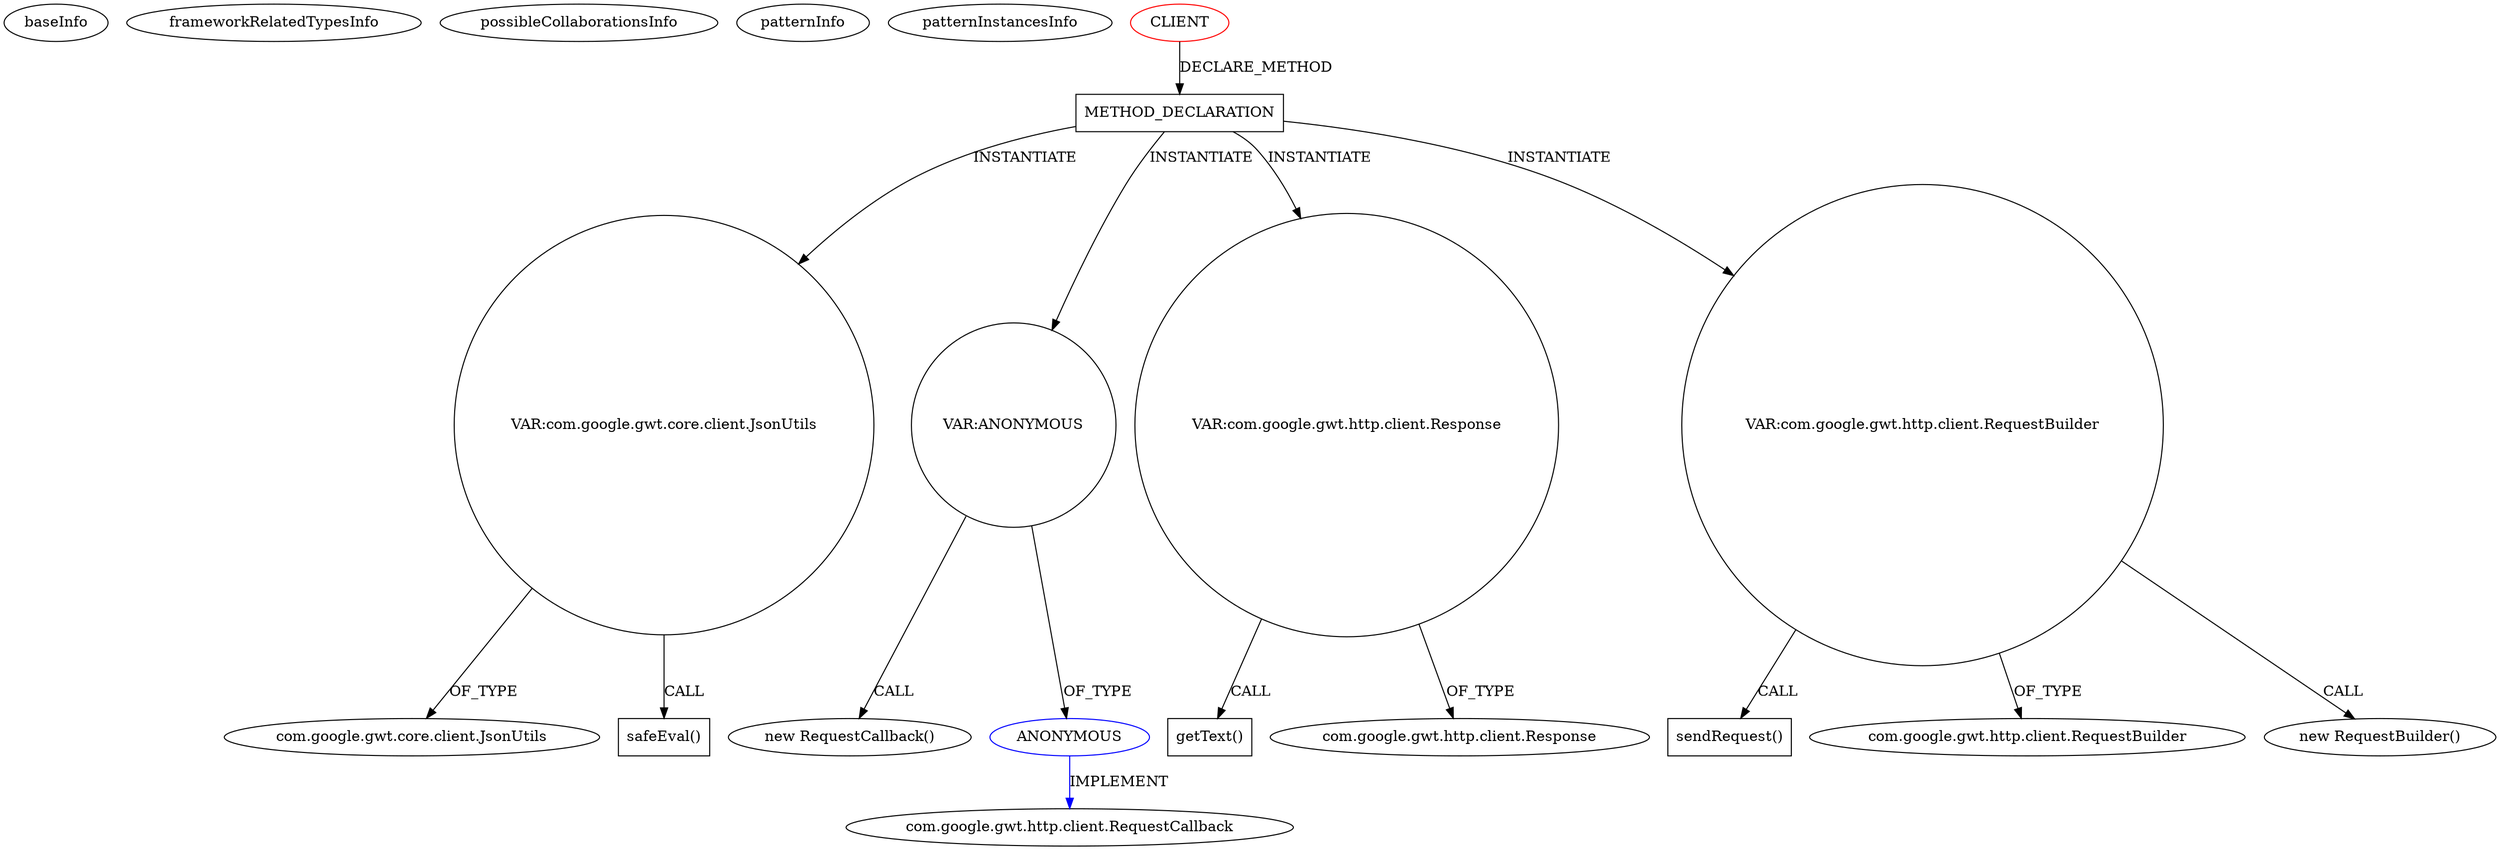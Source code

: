 digraph {
baseInfo[graphId=1403,category="pattern",isAnonymous=false,possibleRelation=false]
frameworkRelatedTypesInfo[]
possibleCollaborationsInfo[]
patternInfo[frequency=2.0,patternRootClient=0]
patternInstancesInfo[0="BrianHenryIE-GwtDropwizard~/BrianHenryIE-GwtDropwizard/GwtDropwizard-master/src/main/java/ie/brianhenry/gwtdropwizard/client/GwtDropwizardClient.java~GwtDropwizardClient~44",1="bahkified-Test~/bahkified-Test/Test-master/src/main/java/com/blargh/AanP/client/model/Item.java~Item~793"]
159[label="com.google.gwt.core.client.JsonUtils",vertexType="FRAMEWORK_CLASS_TYPE",isFrameworkType=false]
157[label="VAR:com.google.gwt.core.client.JsonUtils",vertexType="VARIABLE_EXPRESION",isFrameworkType=false,shape=circle]
140[label="METHOD_DECLARATION",vertexType="CLIENT_METHOD_DECLARATION",isFrameworkType=false,shape=box]
0[label="CLIENT",vertexType="ROOT_CLIENT_CLASS_DECLARATION",isFrameworkType=false,color=red]
152[label="VAR:ANONYMOUS",vertexType="VARIABLE_EXPRESION",isFrameworkType=false,shape=circle]
151[label="new RequestCallback()",vertexType="CONSTRUCTOR_CALL",isFrameworkType=false]
153[label="ANONYMOUS",vertexType="REFERENCE_ANONYMOUS_DECLARATION",isFrameworkType=false,color=blue]
160[label="VAR:com.google.gwt.http.client.Response",vertexType="VARIABLE_EXPRESION",isFrameworkType=false,shape=circle]
161[label="getText()",vertexType="INSIDE_CALL",isFrameworkType=false,shape=box]
162[label="com.google.gwt.http.client.Response",vertexType="FRAMEWORK_CLASS_TYPE",isFrameworkType=false]
154[label="com.google.gwt.http.client.RequestCallback",vertexType="FRAMEWORK_INTERFACE_TYPE",isFrameworkType=false]
147[label="VAR:com.google.gwt.http.client.RequestBuilder",vertexType="VARIABLE_EXPRESION",isFrameworkType=false,shape=circle]
150[label="sendRequest()",vertexType="INSIDE_CALL",isFrameworkType=false,shape=box]
148[label="com.google.gwt.http.client.RequestBuilder",vertexType="FRAMEWORK_CLASS_TYPE",isFrameworkType=false]
158[label="safeEval()",vertexType="INSIDE_CALL",isFrameworkType=false,shape=box]
146[label="new RequestBuilder()",vertexType="CONSTRUCTOR_CALL",isFrameworkType=false]
157->159[label="OF_TYPE"]
160->162[label="OF_TYPE"]
140->157[label="INSTANTIATE"]
140->147[label="INSTANTIATE"]
157->158[label="CALL"]
0->140[label="DECLARE_METHOD"]
140->160[label="INSTANTIATE"]
160->161[label="CALL"]
152->151[label="CALL"]
147->146[label="CALL"]
147->150[label="CALL"]
153->154[label="IMPLEMENT",color=blue]
140->152[label="INSTANTIATE"]
152->153[label="OF_TYPE"]
147->148[label="OF_TYPE"]
}
